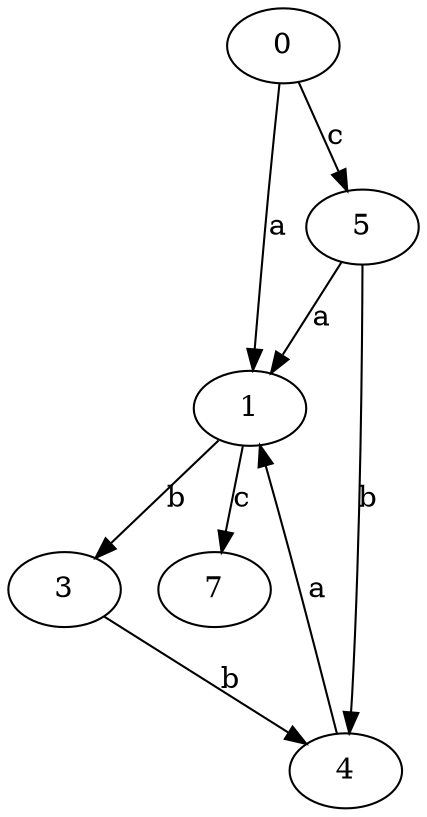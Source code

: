 strict digraph  {
1;
3;
4;
0;
5;
7;
1 -> 3  [label=b];
1 -> 7  [label=c];
3 -> 4  [label=b];
4 -> 1  [label=a];
0 -> 1  [label=a];
0 -> 5  [label=c];
5 -> 1  [label=a];
5 -> 4  [label=b];
}
